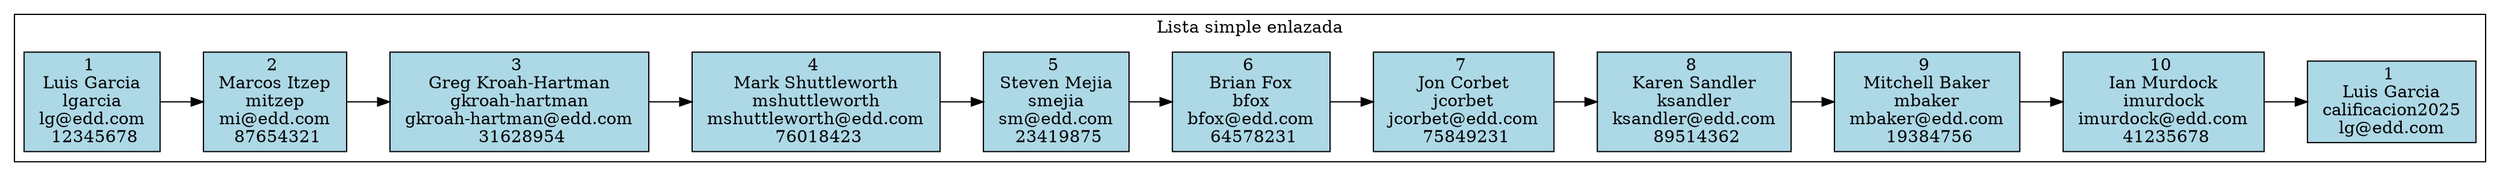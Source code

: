 digraph ListaEnlazada {
  rankdir=LR;
  nodesep=0.5;

  subgraph cluster_0 {
    label="Lista simple enlazada";
    fontsize=14;
    color=black;
    style=filled;
    fillcolor=white;
    node [shape=record, style=filled, fillcolor=lightblue];

    nodo0 [label="{1 \n Luis Garcia \n lgarcia \n lg@edd.com \n 12345678}"];
    nodo0 -> nodo1;
    nodo1 [label="{2 \n Marcos Itzep \n mitzep \n mi@edd.com \n 87654321}"];
    nodo1 -> nodo2;
    nodo2 [label="{3 \n Greg Kroah-Hartman \n gkroah-hartman \n gkroah-hartman@edd.com \n 31628954}"];
    nodo2 -> nodo3;
    nodo3 [label="{4 \n Mark Shuttleworth \n mshuttleworth \n mshuttleworth@edd.com \n 76018423}"];
    nodo3 -> nodo4;
    nodo4 [label="{5 \n Steven Mejia \n smejia \n sm@edd.com \n 23419875}"];
    nodo4 -> nodo5;
    nodo5 [label="{6 \n Brian Fox \n bfox \n bfox@edd.com \n 64578231}"];
    nodo5 -> nodo6;
    nodo6 [label="{7 \n Jon Corbet \n jcorbet \n jcorbet@edd.com \n 75849231}"];
    nodo6 -> nodo7;
    nodo7 [label="{8 \n Karen Sandler \n ksandler \n ksandler@edd.com \n 89514362}"];
    nodo7 -> nodo8;
    nodo8 [label="{9 \n Mitchell Baker \n mbaker \n mbaker@edd.com \n 19384756}"];
    nodo8 -> nodo9;
    nodo9 [label="{10 \n Ian Murdock \n imurdock \n imurdock@edd.com \n 41235678}"];
    nodo9 -> nodo10;
    nodo10 [label="{1 \n Luis Garcia \n calificacion2025 \n lg@edd.com \n }"];
  }
}
